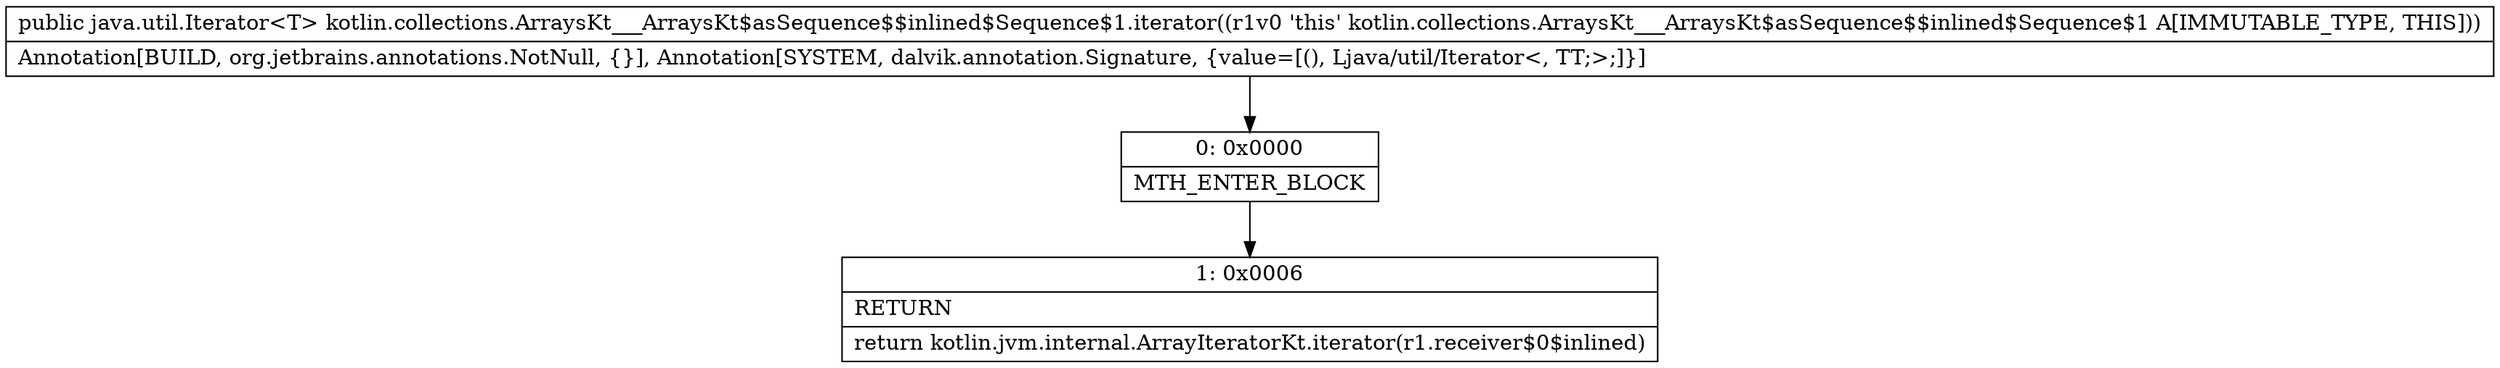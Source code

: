 digraph "CFG forkotlin.collections.ArraysKt___ArraysKt$asSequence$$inlined$Sequence$1.iterator()Ljava\/util\/Iterator;" {
Node_0 [shape=record,label="{0\:\ 0x0000|MTH_ENTER_BLOCK\l}"];
Node_1 [shape=record,label="{1\:\ 0x0006|RETURN\l|return kotlin.jvm.internal.ArrayIteratorKt.iterator(r1.receiver$0$inlined)\l}"];
MethodNode[shape=record,label="{public java.util.Iterator\<T\> kotlin.collections.ArraysKt___ArraysKt$asSequence$$inlined$Sequence$1.iterator((r1v0 'this' kotlin.collections.ArraysKt___ArraysKt$asSequence$$inlined$Sequence$1 A[IMMUTABLE_TYPE, THIS]))  | Annotation[BUILD, org.jetbrains.annotations.NotNull, \{\}], Annotation[SYSTEM, dalvik.annotation.Signature, \{value=[(), Ljava\/util\/Iterator\<, TT;\>;]\}]\l}"];
MethodNode -> Node_0;
Node_0 -> Node_1;
}

